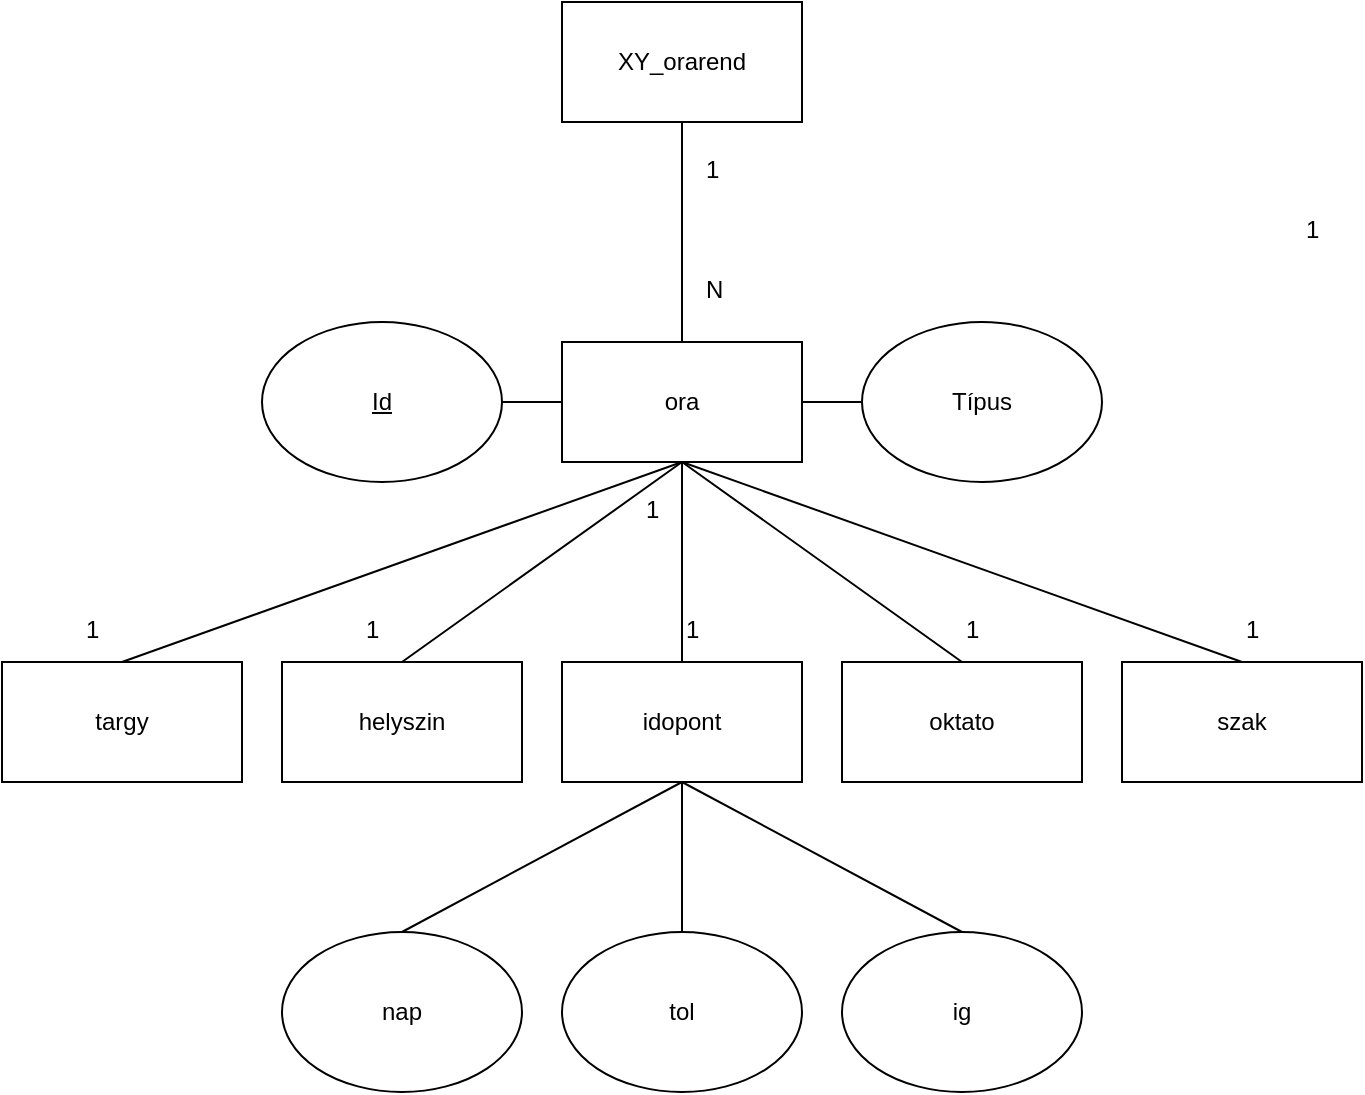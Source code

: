 <mxfile version="28.2.3">
  <diagram name="1 oldal" id="Cxc_hxnu3QabkgUKn_ec">
    <mxGraphModel dx="2053" dy="632" grid="1" gridSize="10" guides="1" tooltips="1" connect="1" arrows="1" fold="1" page="1" pageScale="1" pageWidth="827" pageHeight="1169" math="0" shadow="0">
      <root>
        <mxCell id="0" />
        <mxCell id="1" parent="0" />
        <mxCell id="ZdFYsTKnEJbk1vIwcUh--1" value="XY_orarend" style="rounded=0;whiteSpace=wrap;html=1;" vertex="1" parent="1">
          <mxGeometry x="120" y="10" width="120" height="60" as="geometry" />
        </mxCell>
        <mxCell id="ZdFYsTKnEJbk1vIwcUh--2" value="ora" style="rounded=0;whiteSpace=wrap;html=1;" vertex="1" parent="1">
          <mxGeometry x="120" y="180" width="120" height="60" as="geometry" />
        </mxCell>
        <mxCell id="ZdFYsTKnEJbk1vIwcUh--3" value="&lt;u&gt;Id&lt;/u&gt;" style="ellipse;whiteSpace=wrap;html=1;" vertex="1" parent="1">
          <mxGeometry x="-30" y="170" width="120" height="80" as="geometry" />
        </mxCell>
        <mxCell id="ZdFYsTKnEJbk1vIwcUh--4" value="Típus" style="ellipse;whiteSpace=wrap;html=1;" vertex="1" parent="1">
          <mxGeometry x="270" y="170" width="120" height="80" as="geometry" />
        </mxCell>
        <mxCell id="ZdFYsTKnEJbk1vIwcUh--5" value="" style="endArrow=none;html=1;rounded=0;exitX=1;exitY=0.5;exitDx=0;exitDy=0;entryX=0;entryY=0.5;entryDx=0;entryDy=0;" edge="1" parent="1" source="ZdFYsTKnEJbk1vIwcUh--2" target="ZdFYsTKnEJbk1vIwcUh--4">
          <mxGeometry width="50" height="50" relative="1" as="geometry">
            <mxPoint x="390" y="240" as="sourcePoint" />
            <mxPoint x="440" y="190" as="targetPoint" />
          </mxGeometry>
        </mxCell>
        <mxCell id="ZdFYsTKnEJbk1vIwcUh--6" value="" style="endArrow=none;html=1;rounded=0;exitX=0;exitY=0.5;exitDx=0;exitDy=0;entryX=1;entryY=0.5;entryDx=0;entryDy=0;" edge="1" parent="1" source="ZdFYsTKnEJbk1vIwcUh--2" target="ZdFYsTKnEJbk1vIwcUh--3">
          <mxGeometry width="50" height="50" relative="1" as="geometry">
            <mxPoint x="390" y="240" as="sourcePoint" />
            <mxPoint x="440" y="190" as="targetPoint" />
          </mxGeometry>
        </mxCell>
        <mxCell id="ZdFYsTKnEJbk1vIwcUh--7" value="" style="endArrow=none;html=1;rounded=0;exitX=0.5;exitY=0;exitDx=0;exitDy=0;entryX=0.5;entryY=1;entryDx=0;entryDy=0;" edge="1" parent="1" source="ZdFYsTKnEJbk1vIwcUh--2" target="ZdFYsTKnEJbk1vIwcUh--1">
          <mxGeometry width="50" height="50" relative="1" as="geometry">
            <mxPoint x="390" y="210" as="sourcePoint" />
            <mxPoint x="440" y="160" as="targetPoint" />
          </mxGeometry>
        </mxCell>
        <mxCell id="ZdFYsTKnEJbk1vIwcUh--8" value="1" style="text;html=1;whiteSpace=wrap;overflow=hidden;rounded=0;" vertex="1" parent="1">
          <mxGeometry x="190" y="80" width="20" height="30" as="geometry" />
        </mxCell>
        <mxCell id="ZdFYsTKnEJbk1vIwcUh--9" value="N" style="text;html=1;whiteSpace=wrap;overflow=hidden;rounded=0;" vertex="1" parent="1">
          <mxGeometry x="190" y="140" width="20" height="30" as="geometry" />
        </mxCell>
        <mxCell id="ZdFYsTKnEJbk1vIwcUh--10" value="targy" style="rounded=0;whiteSpace=wrap;html=1;" vertex="1" parent="1">
          <mxGeometry x="-160" y="340" width="120" height="60" as="geometry" />
        </mxCell>
        <mxCell id="ZdFYsTKnEJbk1vIwcUh--11" value="helyszin" style="rounded=0;whiteSpace=wrap;html=1;" vertex="1" parent="1">
          <mxGeometry x="-20" y="340" width="120" height="60" as="geometry" />
        </mxCell>
        <mxCell id="ZdFYsTKnEJbk1vIwcUh--12" value="idopont" style="rounded=0;whiteSpace=wrap;html=1;" vertex="1" parent="1">
          <mxGeometry x="120" y="340" width="120" height="60" as="geometry" />
        </mxCell>
        <mxCell id="ZdFYsTKnEJbk1vIwcUh--13" value="oktato" style="rounded=0;whiteSpace=wrap;html=1;" vertex="1" parent="1">
          <mxGeometry x="260" y="340" width="120" height="60" as="geometry" />
        </mxCell>
        <mxCell id="ZdFYsTKnEJbk1vIwcUh--14" value="szak" style="rounded=0;whiteSpace=wrap;html=1;" vertex="1" parent="1">
          <mxGeometry x="400" y="340" width="120" height="60" as="geometry" />
        </mxCell>
        <mxCell id="ZdFYsTKnEJbk1vIwcUh--15" value="nap" style="ellipse;whiteSpace=wrap;html=1;" vertex="1" parent="1">
          <mxGeometry x="-20" y="475" width="120" height="80" as="geometry" />
        </mxCell>
        <mxCell id="ZdFYsTKnEJbk1vIwcUh--16" value="tol" style="ellipse;whiteSpace=wrap;html=1;" vertex="1" parent="1">
          <mxGeometry x="120" y="475" width="120" height="80" as="geometry" />
        </mxCell>
        <mxCell id="ZdFYsTKnEJbk1vIwcUh--17" value="ig" style="ellipse;whiteSpace=wrap;html=1;" vertex="1" parent="1">
          <mxGeometry x="260" y="475" width="120" height="80" as="geometry" />
        </mxCell>
        <mxCell id="ZdFYsTKnEJbk1vIwcUh--18" value="" style="endArrow=none;html=1;rounded=0;entryX=0.5;entryY=1;entryDx=0;entryDy=0;exitX=0.5;exitY=0;exitDx=0;exitDy=0;" edge="1" parent="1" source="ZdFYsTKnEJbk1vIwcUh--12" target="ZdFYsTKnEJbk1vIwcUh--2">
          <mxGeometry width="50" height="50" relative="1" as="geometry">
            <mxPoint x="480" y="240" as="sourcePoint" />
            <mxPoint x="260" y="280" as="targetPoint" />
          </mxGeometry>
        </mxCell>
        <mxCell id="ZdFYsTKnEJbk1vIwcUh--19" value="" style="endArrow=none;html=1;rounded=0;entryX=0.5;entryY=1;entryDx=0;entryDy=0;exitX=0.5;exitY=0;exitDx=0;exitDy=0;" edge="1" parent="1" source="ZdFYsTKnEJbk1vIwcUh--13" target="ZdFYsTKnEJbk1vIwcUh--2">
          <mxGeometry width="50" height="50" relative="1" as="geometry">
            <mxPoint x="220" y="370" as="sourcePoint" />
            <mxPoint x="220" y="270" as="targetPoint" />
          </mxGeometry>
        </mxCell>
        <mxCell id="ZdFYsTKnEJbk1vIwcUh--20" value="" style="endArrow=none;html=1;rounded=0;entryX=0.5;entryY=1;entryDx=0;entryDy=0;exitX=0.5;exitY=0;exitDx=0;exitDy=0;" edge="1" parent="1" source="ZdFYsTKnEJbk1vIwcUh--14" target="ZdFYsTKnEJbk1vIwcUh--2">
          <mxGeometry width="50" height="50" relative="1" as="geometry">
            <mxPoint x="370" y="390" as="sourcePoint" />
            <mxPoint x="370" y="290" as="targetPoint" />
          </mxGeometry>
        </mxCell>
        <mxCell id="ZdFYsTKnEJbk1vIwcUh--21" value="" style="endArrow=none;html=1;rounded=0;entryX=0.5;entryY=1;entryDx=0;entryDy=0;exitX=0.5;exitY=0;exitDx=0;exitDy=0;" edge="1" parent="1" source="ZdFYsTKnEJbk1vIwcUh--11" target="ZdFYsTKnEJbk1vIwcUh--2">
          <mxGeometry width="50" height="50" relative="1" as="geometry">
            <mxPoint x="440" y="370" as="sourcePoint" />
            <mxPoint x="440" y="270" as="targetPoint" />
          </mxGeometry>
        </mxCell>
        <mxCell id="ZdFYsTKnEJbk1vIwcUh--22" value="" style="endArrow=none;html=1;rounded=0;entryX=0.5;entryY=1;entryDx=0;entryDy=0;exitX=0.5;exitY=0;exitDx=0;exitDy=0;" edge="1" parent="1" source="ZdFYsTKnEJbk1vIwcUh--10" target="ZdFYsTKnEJbk1vIwcUh--2">
          <mxGeometry width="50" height="50" relative="1" as="geometry">
            <mxPoint x="150" y="410" as="sourcePoint" />
            <mxPoint x="150" y="310" as="targetPoint" />
          </mxGeometry>
        </mxCell>
        <mxCell id="ZdFYsTKnEJbk1vIwcUh--24" value="1" style="text;html=1;whiteSpace=wrap;overflow=hidden;rounded=0;" vertex="1" parent="1">
          <mxGeometry x="-120" y="310" width="20" height="30" as="geometry" />
        </mxCell>
        <mxCell id="ZdFYsTKnEJbk1vIwcUh--25" value="1" style="text;html=1;whiteSpace=wrap;overflow=hidden;rounded=0;" vertex="1" parent="1">
          <mxGeometry x="490" y="110" width="20" height="30" as="geometry" />
        </mxCell>
        <mxCell id="ZdFYsTKnEJbk1vIwcUh--26" value="1" style="text;html=1;whiteSpace=wrap;overflow=hidden;rounded=0;" vertex="1" parent="1">
          <mxGeometry x="320" y="310" width="20" height="30" as="geometry" />
        </mxCell>
        <mxCell id="ZdFYsTKnEJbk1vIwcUh--27" value="1" style="text;html=1;whiteSpace=wrap;overflow=hidden;rounded=0;" vertex="1" parent="1">
          <mxGeometry x="460" y="310" width="20" height="30" as="geometry" />
        </mxCell>
        <mxCell id="ZdFYsTKnEJbk1vIwcUh--29" value="1" style="text;html=1;whiteSpace=wrap;overflow=hidden;rounded=0;" vertex="1" parent="1">
          <mxGeometry x="180" y="310" width="20" height="30" as="geometry" />
        </mxCell>
        <mxCell id="ZdFYsTKnEJbk1vIwcUh--30" value="1" style="text;html=1;whiteSpace=wrap;overflow=hidden;rounded=0;" vertex="1" parent="1">
          <mxGeometry x="20" y="310" width="20" height="30" as="geometry" />
        </mxCell>
        <mxCell id="ZdFYsTKnEJbk1vIwcUh--31" value="1" style="text;html=1;whiteSpace=wrap;overflow=hidden;rounded=0;" vertex="1" parent="1">
          <mxGeometry x="160" y="250" width="20" height="30" as="geometry" />
        </mxCell>
        <mxCell id="ZdFYsTKnEJbk1vIwcUh--32" value="" style="endArrow=none;html=1;rounded=0;exitX=0.5;exitY=1;exitDx=0;exitDy=0;entryX=0.5;entryY=0;entryDx=0;entryDy=0;" edge="1" parent="1" source="ZdFYsTKnEJbk1vIwcUh--12" target="ZdFYsTKnEJbk1vIwcUh--16">
          <mxGeometry width="50" height="50" relative="1" as="geometry">
            <mxPoint x="210" y="360" as="sourcePoint" />
            <mxPoint x="260" y="310" as="targetPoint" />
          </mxGeometry>
        </mxCell>
        <mxCell id="ZdFYsTKnEJbk1vIwcUh--33" value="" style="endArrow=none;html=1;rounded=0;exitX=0.5;exitY=1;exitDx=0;exitDy=0;entryX=0.5;entryY=0;entryDx=0;entryDy=0;" edge="1" parent="1" source="ZdFYsTKnEJbk1vIwcUh--12" target="ZdFYsTKnEJbk1vIwcUh--15">
          <mxGeometry width="50" height="50" relative="1" as="geometry">
            <mxPoint x="170" y="410" as="sourcePoint" />
            <mxPoint x="170" y="485" as="targetPoint" />
          </mxGeometry>
        </mxCell>
        <mxCell id="ZdFYsTKnEJbk1vIwcUh--34" value="" style="endArrow=none;html=1;rounded=0;exitX=0.5;exitY=1;exitDx=0;exitDy=0;entryX=0.5;entryY=0;entryDx=0;entryDy=0;" edge="1" parent="1" source="ZdFYsTKnEJbk1vIwcUh--12" target="ZdFYsTKnEJbk1vIwcUh--17">
          <mxGeometry width="50" height="50" relative="1" as="geometry">
            <mxPoint x="130" y="470" as="sourcePoint" />
            <mxPoint x="130" y="545" as="targetPoint" />
          </mxGeometry>
        </mxCell>
      </root>
    </mxGraphModel>
  </diagram>
</mxfile>
